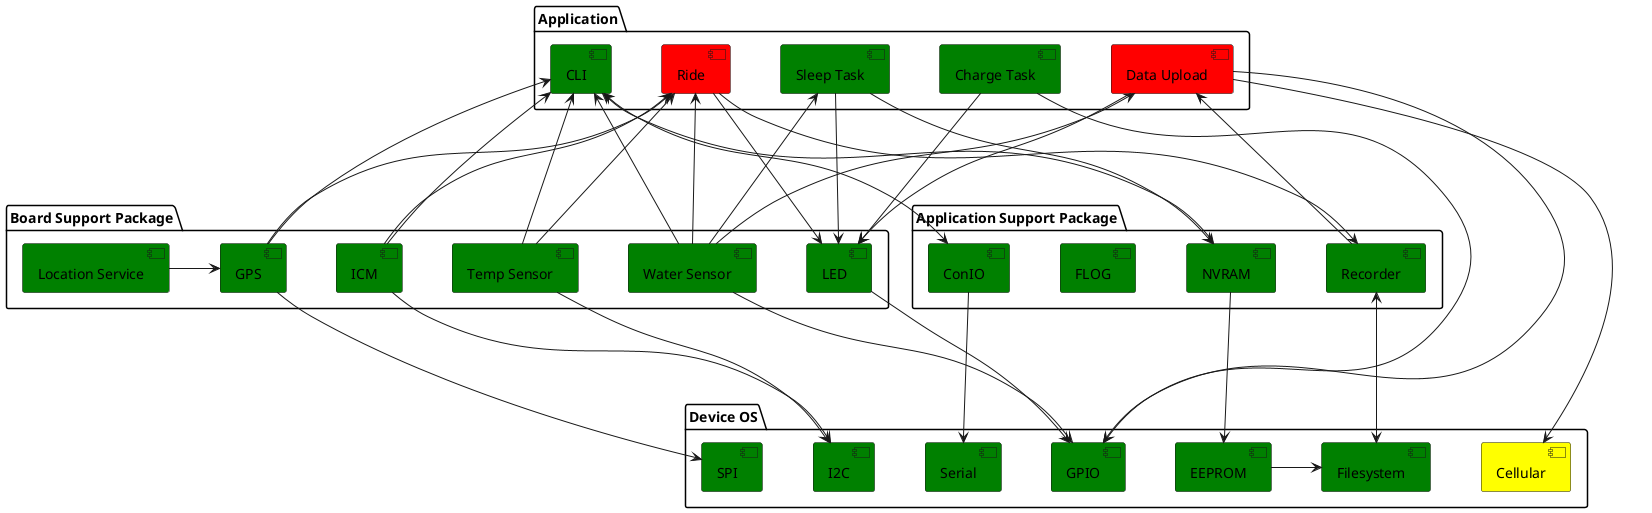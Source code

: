 ' Green for modules that are complete
' Yellow for modules that are WIP
' Red for modules that are not implemented
@startuml Service Diagram
top to bottom direction

skinparam nodesep 50
skinparam ranksep 150

package "Device OS" {
    [Cellular] as cellular #Yellow
    [I2C] as i2c #Green
    [Serial] as serial #Green
    [Filesystem] as fs #Green
    [SPI] as spi #Green
    [GPIO] as gpio #Green
    [EEPROM] as eeprom #Green
}


package "Application" {
    [CLI] as cli #Green
    [Ride] as ride #Red
    [Charge Task] as charge_task #Green
    [Sleep Task] as sleep_task #Green
    [Data Upload] as upload #Red
}

package "Board Support Package" {
    [Temp Sensor] as temp_sensor #Green
    [Water Sensor] as water_sensor #Green
    [Location Service] as loc_service #Green
    [GPS] as gps #Green
    [LED] as led #Green
    [ICM] as icm #Green
}

package "Application Support Package" {
    [ConIO] as conio #Green
    [Recorder] as recorder #Green
    [FLOG] as flog #Green
    [NVRAM] as nvram #Green
}

ride <-- temp_sensor
ride <-- gps
ride <-- icm
ride --> recorder
' ride -r-> flog
ride <-- water_sensor
loc_service -r-> gps
charge_task --> led
' charge_task -r-> flog
sleep_task --> led
sleep_task --> nvram
' sleep_task -r-> flog

cli <-- gps
cli <-- temp_sensor
cli <--> conio
' cli -r-> flog
cli <-- icm
cli <--> nvram
cli <-- water_sensor

gps --> spi
icm --> i2c
temp_sensor --> i2c
conio --> serial
recorder <--> fs

water_sensor --> gpio
led --> gpio
ride --> led
nvram --> eeprom
eeprom -> fs
upload <-- recorder
upload --> cellular
upload <-- water_sensor
upload --> led
charge_task --> gpio
upload --> gpio
sleep_task <-- water_sensor
' recorder -u-> flog
' conio -u-> flog
' gps -u-> flog
' icm -u-> flog
' water_sensor -u-> flog
' temp_sensor -u-> flog
@enduml
